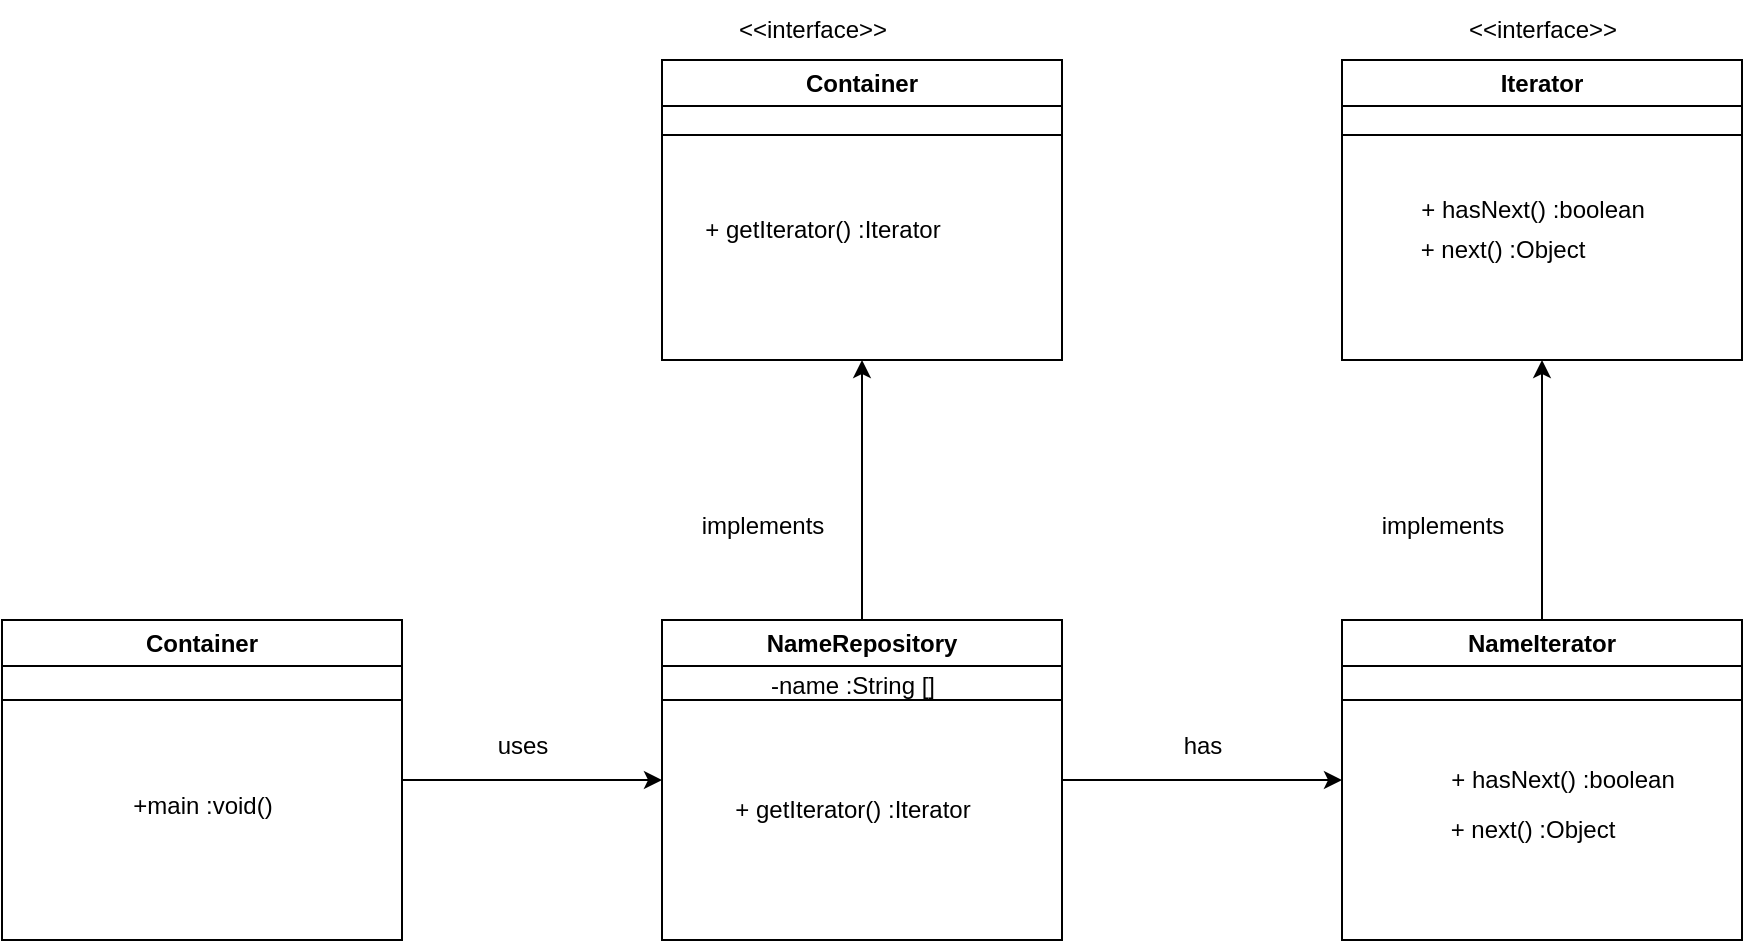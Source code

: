 <mxfile version="24.2.5" type="device">
  <diagram name="Page-1" id="DqhPQZiUIzihV6j5PjWO">
    <mxGraphModel dx="1221" dy="823" grid="1" gridSize="10" guides="1" tooltips="1" connect="1" arrows="1" fold="1" page="1" pageScale="1" pageWidth="850" pageHeight="1100" math="0" shadow="0">
      <root>
        <mxCell id="0" />
        <mxCell id="1" parent="0" />
        <mxCell id="Ry5fizoQan9zgRVknk1M-1" value="Container" style="swimlane;whiteSpace=wrap;html=1;" vertex="1" parent="1">
          <mxGeometry x="350" y="80" width="200" height="150" as="geometry" />
        </mxCell>
        <mxCell id="Ry5fizoQan9zgRVknk1M-25" value="+ getIterator() :Iterator" style="text;html=1;align=center;verticalAlign=middle;resizable=0;points=[];autosize=1;strokeColor=none;fillColor=none;" vertex="1" parent="Ry5fizoQan9zgRVknk1M-1">
          <mxGeometry x="10" y="70" width="140" height="30" as="geometry" />
        </mxCell>
        <mxCell id="Ry5fizoQan9zgRVknk1M-2" value="" style="endArrow=none;html=1;rounded=0;exitX=0;exitY=0.25;exitDx=0;exitDy=0;entryX=1;entryY=0.25;entryDx=0;entryDy=0;" edge="1" parent="1" source="Ry5fizoQan9zgRVknk1M-1" target="Ry5fizoQan9zgRVknk1M-1">
          <mxGeometry width="50" height="50" relative="1" as="geometry">
            <mxPoint x="400" y="450" as="sourcePoint" />
            <mxPoint x="450" y="400" as="targetPoint" />
          </mxGeometry>
        </mxCell>
        <mxCell id="Ry5fizoQan9zgRVknk1M-3" value="Iterator" style="swimlane;whiteSpace=wrap;html=1;startSize=23;" vertex="1" parent="1">
          <mxGeometry x="690" y="80" width="200" height="150" as="geometry" />
        </mxCell>
        <mxCell id="Ry5fizoQan9zgRVknk1M-27" value="+ next() :Object" style="text;html=1;align=center;verticalAlign=middle;resizable=0;points=[];autosize=1;strokeColor=none;fillColor=none;" vertex="1" parent="Ry5fizoQan9zgRVknk1M-3">
          <mxGeometry x="25" y="80" width="110" height="30" as="geometry" />
        </mxCell>
        <mxCell id="Ry5fizoQan9zgRVknk1M-26" value="+ hasNext() :boolean" style="text;html=1;align=center;verticalAlign=middle;resizable=0;points=[];autosize=1;strokeColor=none;fillColor=none;" vertex="1" parent="Ry5fizoQan9zgRVknk1M-3">
          <mxGeometry x="25" y="60" width="140" height="30" as="geometry" />
        </mxCell>
        <mxCell id="Ry5fizoQan9zgRVknk1M-4" value="" style="endArrow=none;html=1;rounded=0;exitX=0;exitY=0.25;exitDx=0;exitDy=0;entryX=1;entryY=0.25;entryDx=0;entryDy=0;" edge="1" parent="1" source="Ry5fizoQan9zgRVknk1M-3" target="Ry5fizoQan9zgRVknk1M-3">
          <mxGeometry width="50" height="50" relative="1" as="geometry">
            <mxPoint x="820" y="460" as="sourcePoint" />
            <mxPoint x="870" y="410" as="targetPoint" />
          </mxGeometry>
        </mxCell>
        <mxCell id="Ry5fizoQan9zgRVknk1M-5" value="&amp;lt;&amp;lt;interface&amp;gt;&amp;gt;" style="text;html=1;align=center;verticalAlign=middle;resizable=0;points=[];autosize=1;strokeColor=none;fillColor=none;" vertex="1" parent="1">
          <mxGeometry x="375" y="50" width="100" height="30" as="geometry" />
        </mxCell>
        <mxCell id="Ry5fizoQan9zgRVknk1M-6" value="&amp;lt;&amp;lt;interface&amp;gt;&amp;gt;" style="text;html=1;align=center;verticalAlign=middle;resizable=0;points=[];autosize=1;strokeColor=none;fillColor=none;" vertex="1" parent="1">
          <mxGeometry x="740" y="50" width="100" height="30" as="geometry" />
        </mxCell>
        <mxCell id="Ry5fizoQan9zgRVknk1M-19" style="edgeStyle=orthogonalEdgeStyle;rounded=0;orthogonalLoop=1;jettySize=auto;html=1;exitX=1;exitY=0.5;exitDx=0;exitDy=0;entryX=0;entryY=0.5;entryDx=0;entryDy=0;" edge="1" parent="1" source="Ry5fizoQan9zgRVknk1M-7" target="Ry5fizoQan9zgRVknk1M-10">
          <mxGeometry relative="1" as="geometry" />
        </mxCell>
        <mxCell id="Ry5fizoQan9zgRVknk1M-23" style="edgeStyle=orthogonalEdgeStyle;rounded=0;orthogonalLoop=1;jettySize=auto;html=1;exitX=0.5;exitY=0;exitDx=0;exitDy=0;entryX=0.5;entryY=1;entryDx=0;entryDy=0;" edge="1" parent="1" source="Ry5fizoQan9zgRVknk1M-7" target="Ry5fizoQan9zgRVknk1M-1">
          <mxGeometry relative="1" as="geometry">
            <mxPoint x="450" y="240" as="targetPoint" />
          </mxGeometry>
        </mxCell>
        <mxCell id="Ry5fizoQan9zgRVknk1M-7" value="NameRepository" style="swimlane;whiteSpace=wrap;html=1;" vertex="1" parent="1">
          <mxGeometry x="350" y="360" width="200" height="160" as="geometry" />
        </mxCell>
        <mxCell id="Ry5fizoQan9zgRVknk1M-28" value="-name :String []&lt;div&gt;&lt;br&gt;&lt;/div&gt;" style="text;html=1;align=center;verticalAlign=middle;resizable=0;points=[];autosize=1;strokeColor=none;fillColor=none;" vertex="1" parent="Ry5fizoQan9zgRVknk1M-7">
          <mxGeometry x="40" y="20" width="110" height="40" as="geometry" />
        </mxCell>
        <mxCell id="Ry5fizoQan9zgRVknk1M-29" value="+ getIterator() :Iterator" style="text;html=1;align=center;verticalAlign=middle;resizable=0;points=[];autosize=1;strokeColor=none;fillColor=none;" vertex="1" parent="Ry5fizoQan9zgRVknk1M-7">
          <mxGeometry x="25" y="80" width="140" height="30" as="geometry" />
        </mxCell>
        <mxCell id="Ry5fizoQan9zgRVknk1M-8" value="" style="endArrow=none;html=1;rounded=0;exitX=0;exitY=0.25;exitDx=0;exitDy=0;entryX=1;entryY=0.25;entryDx=0;entryDy=0;" edge="1" parent="1" source="Ry5fizoQan9zgRVknk1M-7" target="Ry5fizoQan9zgRVknk1M-7">
          <mxGeometry width="50" height="50" relative="1" as="geometry">
            <mxPoint x="410" y="460" as="sourcePoint" />
            <mxPoint x="460" y="410" as="targetPoint" />
          </mxGeometry>
        </mxCell>
        <mxCell id="Ry5fizoQan9zgRVknk1M-21" style="edgeStyle=orthogonalEdgeStyle;rounded=0;orthogonalLoop=1;jettySize=auto;html=1;exitX=0.5;exitY=0;exitDx=0;exitDy=0;entryX=0.5;entryY=1;entryDx=0;entryDy=0;" edge="1" parent="1" source="Ry5fizoQan9zgRVknk1M-10" target="Ry5fizoQan9zgRVknk1M-3">
          <mxGeometry relative="1" as="geometry" />
        </mxCell>
        <mxCell id="Ry5fizoQan9zgRVknk1M-10" value="NameIterator" style="swimlane;whiteSpace=wrap;html=1;startSize=23;" vertex="1" parent="1">
          <mxGeometry x="690" y="360" width="200" height="160" as="geometry" />
        </mxCell>
        <mxCell id="Ry5fizoQan9zgRVknk1M-31" value="+ hasNext() :boolean" style="text;html=1;align=center;verticalAlign=middle;resizable=0;points=[];autosize=1;strokeColor=none;fillColor=none;" vertex="1" parent="Ry5fizoQan9zgRVknk1M-10">
          <mxGeometry x="40" y="65" width="140" height="30" as="geometry" />
        </mxCell>
        <mxCell id="Ry5fizoQan9zgRVknk1M-32" value="+ next() :Object" style="text;html=1;align=center;verticalAlign=middle;resizable=0;points=[];autosize=1;strokeColor=none;fillColor=none;" vertex="1" parent="Ry5fizoQan9zgRVknk1M-10">
          <mxGeometry x="40" y="90" width="110" height="30" as="geometry" />
        </mxCell>
        <mxCell id="Ry5fizoQan9zgRVknk1M-11" value="" style="endArrow=none;html=1;rounded=0;exitX=0;exitY=0.25;exitDx=0;exitDy=0;entryX=1;entryY=0.25;entryDx=0;entryDy=0;" edge="1" parent="1" source="Ry5fizoQan9zgRVknk1M-10" target="Ry5fizoQan9zgRVknk1M-10">
          <mxGeometry width="50" height="50" relative="1" as="geometry">
            <mxPoint x="820" y="720" as="sourcePoint" />
            <mxPoint x="870" y="670" as="targetPoint" />
          </mxGeometry>
        </mxCell>
        <mxCell id="Ry5fizoQan9zgRVknk1M-17" style="edgeStyle=orthogonalEdgeStyle;rounded=0;orthogonalLoop=1;jettySize=auto;html=1;exitX=1;exitY=0.5;exitDx=0;exitDy=0;entryX=0;entryY=0.5;entryDx=0;entryDy=0;" edge="1" parent="1" source="Ry5fizoQan9zgRVknk1M-14" target="Ry5fizoQan9zgRVknk1M-7">
          <mxGeometry relative="1" as="geometry" />
        </mxCell>
        <mxCell id="Ry5fizoQan9zgRVknk1M-14" value="Container" style="swimlane;whiteSpace=wrap;html=1;" vertex="1" parent="1">
          <mxGeometry x="20" y="360" width="200" height="160" as="geometry" />
        </mxCell>
        <mxCell id="Ry5fizoQan9zgRVknk1M-30" value="+main :void()" style="text;html=1;align=center;verticalAlign=middle;resizable=0;points=[];autosize=1;strokeColor=none;fillColor=none;" vertex="1" parent="Ry5fizoQan9zgRVknk1M-14">
          <mxGeometry x="55" y="78" width="90" height="30" as="geometry" />
        </mxCell>
        <mxCell id="Ry5fizoQan9zgRVknk1M-15" value="" style="endArrow=none;html=1;rounded=0;exitX=0;exitY=0.25;exitDx=0;exitDy=0;entryX=1;entryY=0.25;entryDx=0;entryDy=0;" edge="1" parent="1" source="Ry5fizoQan9zgRVknk1M-14" target="Ry5fizoQan9zgRVknk1M-14">
          <mxGeometry width="50" height="50" relative="1" as="geometry">
            <mxPoint x="250" y="730" as="sourcePoint" />
            <mxPoint x="300" y="680" as="targetPoint" />
          </mxGeometry>
        </mxCell>
        <mxCell id="Ry5fizoQan9zgRVknk1M-18" value="uses" style="text;html=1;align=center;verticalAlign=middle;resizable=0;points=[];autosize=1;strokeColor=none;fillColor=none;" vertex="1" parent="1">
          <mxGeometry x="255" y="408" width="50" height="30" as="geometry" />
        </mxCell>
        <mxCell id="Ry5fizoQan9zgRVknk1M-20" value="has" style="text;html=1;align=center;verticalAlign=middle;resizable=0;points=[];autosize=1;strokeColor=none;fillColor=none;" vertex="1" parent="1">
          <mxGeometry x="600" y="408" width="40" height="30" as="geometry" />
        </mxCell>
        <mxCell id="Ry5fizoQan9zgRVknk1M-22" value="implements" style="text;html=1;align=center;verticalAlign=middle;resizable=0;points=[];autosize=1;strokeColor=none;fillColor=none;" vertex="1" parent="1">
          <mxGeometry x="700" y="298" width="80" height="30" as="geometry" />
        </mxCell>
        <mxCell id="Ry5fizoQan9zgRVknk1M-24" value="implements" style="text;html=1;align=center;verticalAlign=middle;resizable=0;points=[];autosize=1;strokeColor=none;fillColor=none;" vertex="1" parent="1">
          <mxGeometry x="360" y="298" width="80" height="30" as="geometry" />
        </mxCell>
      </root>
    </mxGraphModel>
  </diagram>
</mxfile>
